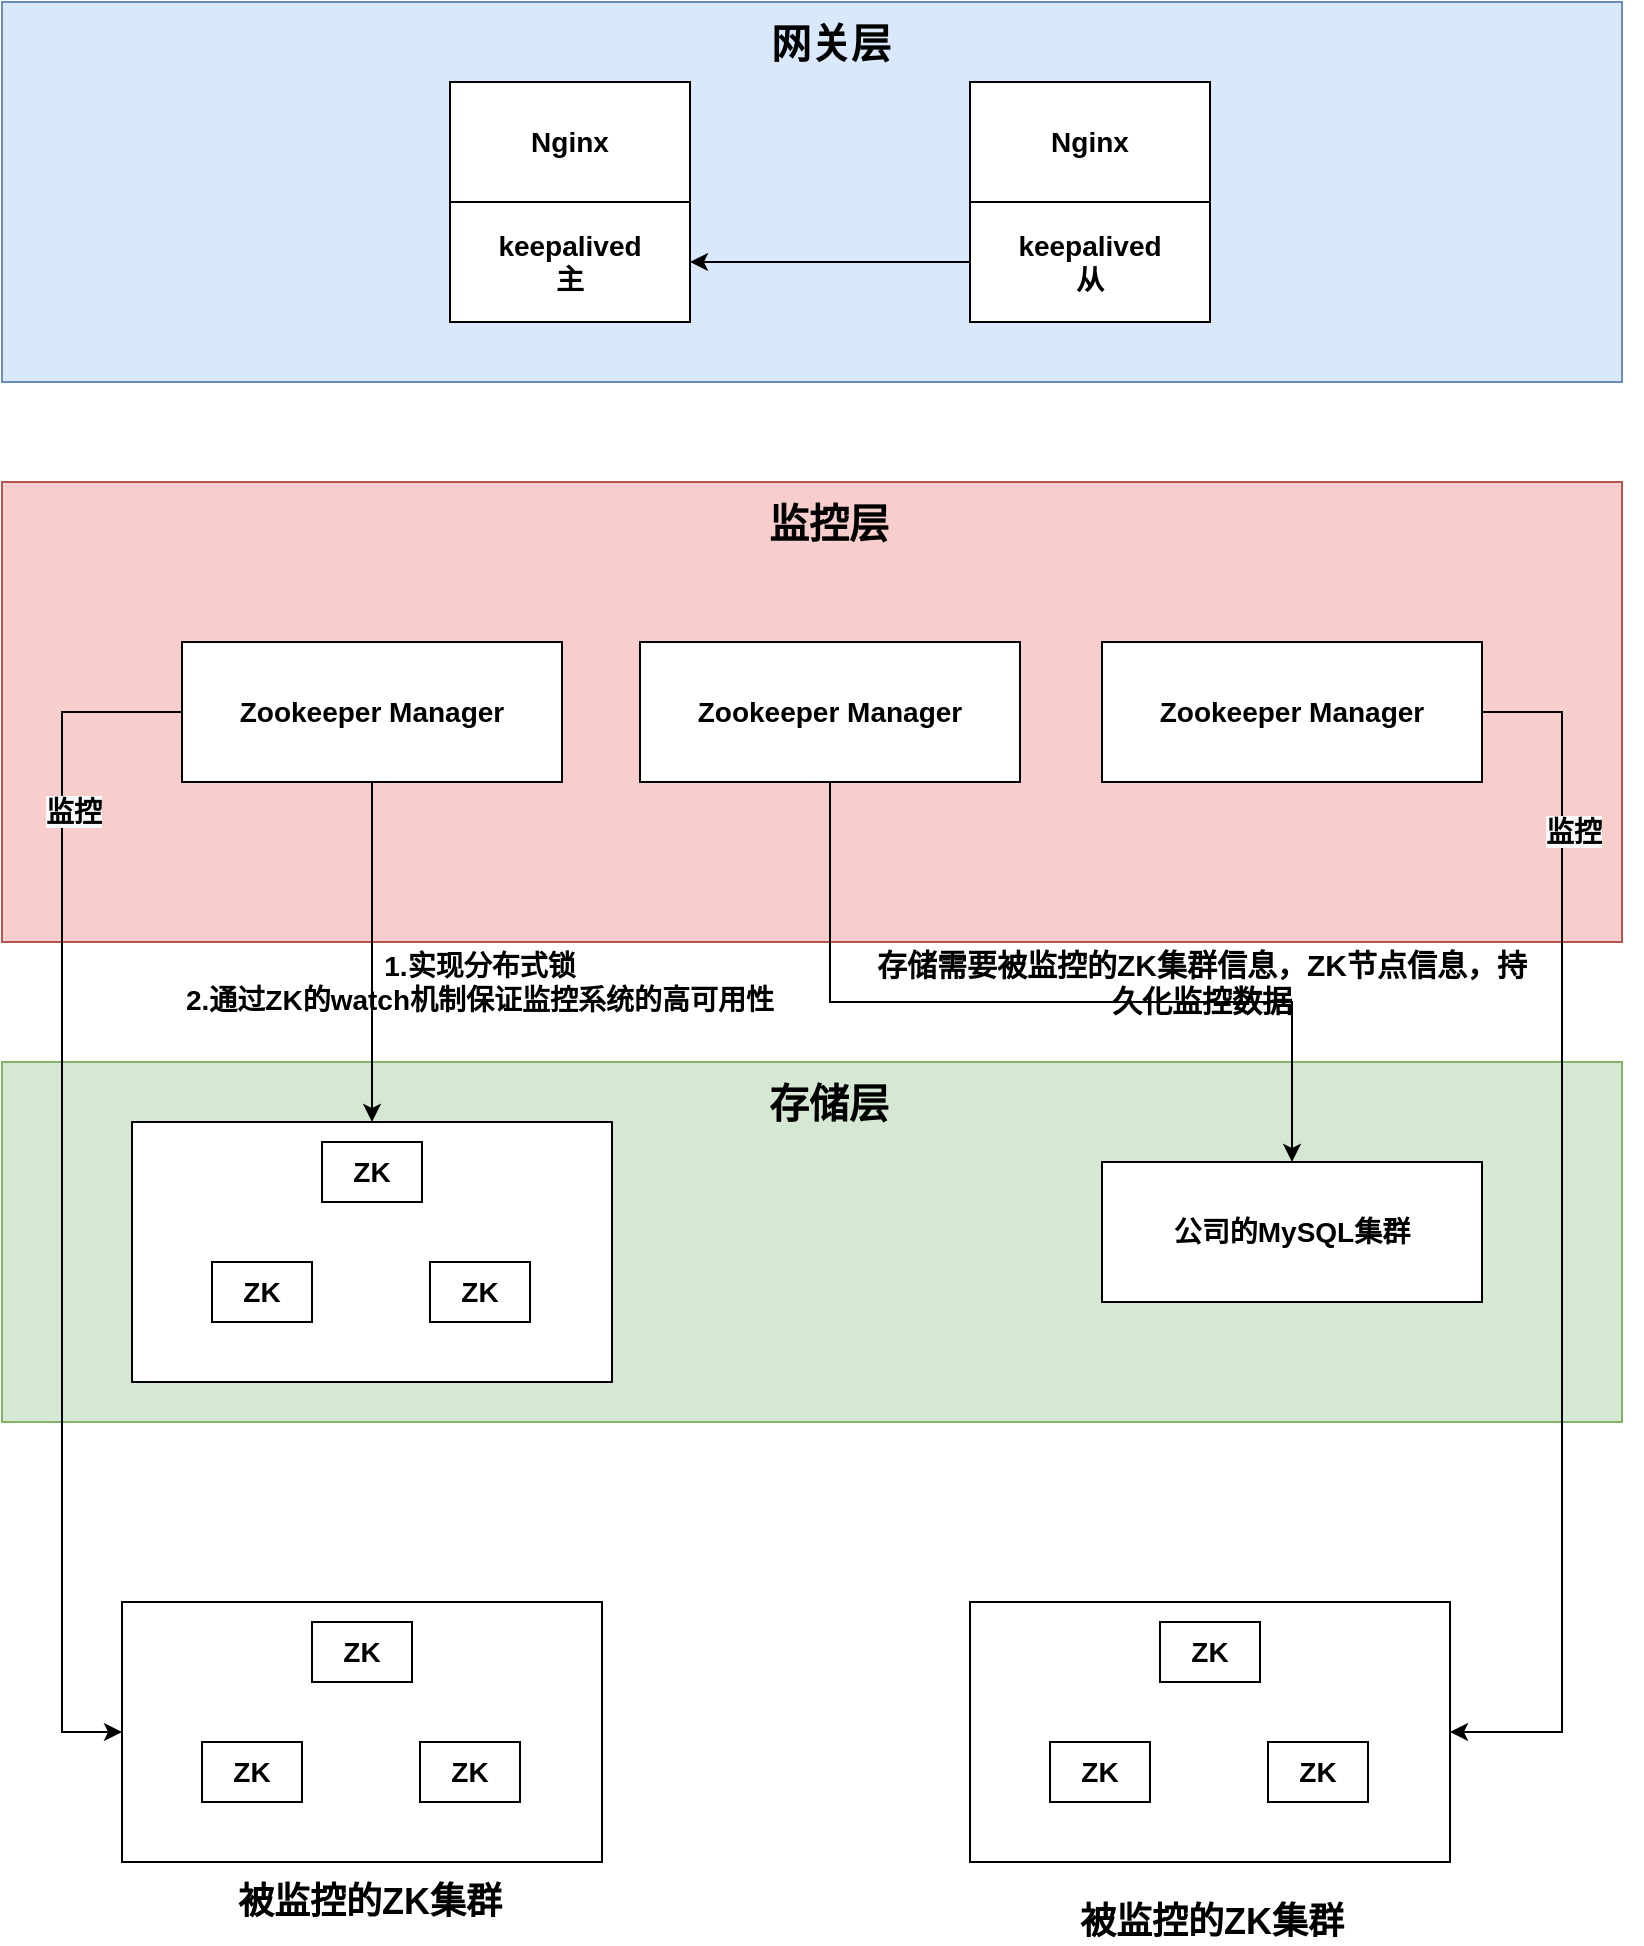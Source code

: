 <mxfile version="15.2.7" type="device"><diagram id="H405rLlYUGsjVMJhCb_4" name="第 1 页"><mxGraphModel dx="1463" dy="2015" grid="1" gridSize="10" guides="1" tooltips="1" connect="1" arrows="1" fold="1" page="1" pageScale="1" pageWidth="827" pageHeight="1169" math="0" shadow="0"><root><mxCell id="0"/><mxCell id="1" parent="0"/><mxCell id="DXlibpJ08yqNH-NLlQ1--15" value="" style="rounded=0;whiteSpace=wrap;html=1;fillColor=#dae8fc;strokeColor=#6c8ebf;" vertex="1" parent="1"><mxGeometry y="-30" width="810" height="190" as="geometry"/></mxCell><mxCell id="DXlibpJ08yqNH-NLlQ1--10" value="" style="rounded=0;whiteSpace=wrap;html=1;fillColor=#f8cecc;strokeColor=#b85450;" vertex="1" parent="1"><mxGeometry y="210" width="810" height="230" as="geometry"/></mxCell><mxCell id="DXlibpJ08yqNH-NLlQ1--1" value="&lt;b&gt;&lt;font style=&quot;font-size: 14px&quot;&gt;Nginx&lt;/font&gt;&lt;/b&gt;" style="rounded=0;whiteSpace=wrap;html=1;" vertex="1" parent="1"><mxGeometry x="224" y="10" width="120" height="60" as="geometry"/></mxCell><mxCell id="DXlibpJ08yqNH-NLlQ1--2" value="&lt;b&gt;&lt;font style=&quot;font-size: 14px&quot;&gt;Nginx&lt;/font&gt;&lt;/b&gt;" style="rounded=0;whiteSpace=wrap;html=1;" vertex="1" parent="1"><mxGeometry x="484" y="10" width="120" height="60" as="geometry"/></mxCell><mxCell id="DXlibpJ08yqNH-NLlQ1--3" value="&lt;b&gt;&lt;font style=&quot;font-size: 14px&quot;&gt;keepalived&lt;br&gt;主&lt;br&gt;&lt;/font&gt;&lt;/b&gt;" style="rounded=0;whiteSpace=wrap;html=1;" vertex="1" parent="1"><mxGeometry x="224" y="70" width="120" height="60" as="geometry"/></mxCell><mxCell id="DXlibpJ08yqNH-NLlQ1--5" style="edgeStyle=orthogonalEdgeStyle;rounded=0;orthogonalLoop=1;jettySize=auto;html=1;exitX=0;exitY=0.5;exitDx=0;exitDy=0;" edge="1" parent="1" source="DXlibpJ08yqNH-NLlQ1--4" target="DXlibpJ08yqNH-NLlQ1--3"><mxGeometry relative="1" as="geometry"/></mxCell><mxCell id="DXlibpJ08yqNH-NLlQ1--4" value="&lt;b&gt;&lt;font style=&quot;font-size: 14px&quot;&gt;keepalived&lt;br&gt;从&lt;br&gt;&lt;/font&gt;&lt;/b&gt;" style="rounded=0;whiteSpace=wrap;html=1;" vertex="1" parent="1"><mxGeometry x="484" y="70" width="120" height="60" as="geometry"/></mxCell><mxCell id="DXlibpJ08yqNH-NLlQ1--7" value="&lt;b&gt;&lt;font style=&quot;font-size: 14px&quot;&gt;Zookeeper Manager&lt;/font&gt;&lt;/b&gt;" style="rounded=0;whiteSpace=wrap;html=1;" vertex="1" parent="1"><mxGeometry x="90" y="290" width="190" height="70" as="geometry"/></mxCell><mxCell id="DXlibpJ08yqNH-NLlQ1--8" value="&lt;b&gt;&lt;font style=&quot;font-size: 14px&quot;&gt;Zookeeper Manager&lt;/font&gt;&lt;/b&gt;" style="rounded=0;whiteSpace=wrap;html=1;" vertex="1" parent="1"><mxGeometry x="319" y="290" width="190" height="70" as="geometry"/></mxCell><mxCell id="DXlibpJ08yqNH-NLlQ1--9" value="&lt;b&gt;&lt;font style=&quot;font-size: 14px&quot;&gt;Zookeeper Manager&lt;/font&gt;&lt;/b&gt;" style="rounded=0;whiteSpace=wrap;html=1;" vertex="1" parent="1"><mxGeometry x="550" y="290" width="190" height="70" as="geometry"/></mxCell><mxCell id="DXlibpJ08yqNH-NLlQ1--11" value="&lt;b&gt;&lt;font style=&quot;font-size: 20px&quot;&gt;监控层&lt;/font&gt;&lt;/b&gt;" style="text;html=1;strokeColor=none;fillColor=none;align=center;verticalAlign=middle;whiteSpace=wrap;rounded=0;" vertex="1" parent="1"><mxGeometry x="371" y="220" width="85" height="20" as="geometry"/></mxCell><mxCell id="DXlibpJ08yqNH-NLlQ1--16" value="&lt;span style=&quot;font-size: 20px&quot;&gt;&lt;b&gt;网关层&lt;/b&gt;&lt;/span&gt;" style="text;html=1;strokeColor=none;fillColor=none;align=center;verticalAlign=middle;whiteSpace=wrap;rounded=0;" vertex="1" parent="1"><mxGeometry x="371.5" y="-20" width="85" height="20" as="geometry"/></mxCell><mxCell id="DXlibpJ08yqNH-NLlQ1--17" value="" style="rounded=0;whiteSpace=wrap;html=1;fillColor=#d5e8d4;strokeColor=#82b366;" vertex="1" parent="1"><mxGeometry y="500" width="810" height="180" as="geometry"/></mxCell><mxCell id="DXlibpJ08yqNH-NLlQ1--18" value="&lt;span style=&quot;font-size: 20px&quot;&gt;&lt;b&gt;存储层&lt;/b&gt;&lt;/span&gt;" style="text;html=1;strokeColor=none;fillColor=none;align=center;verticalAlign=middle;whiteSpace=wrap;rounded=0;" vertex="1" parent="1"><mxGeometry x="371" y="510" width="85" height="20" as="geometry"/></mxCell><mxCell id="DXlibpJ08yqNH-NLlQ1--20" value="&lt;b&gt;&lt;font style=&quot;font-size: 14px&quot;&gt;公司的MySQL集群&lt;br&gt;&lt;/font&gt;&lt;/b&gt;" style="rounded=0;whiteSpace=wrap;html=1;" vertex="1" parent="1"><mxGeometry x="550" y="550" width="190" height="70" as="geometry"/></mxCell><mxCell id="DXlibpJ08yqNH-NLlQ1--21" style="edgeStyle=orthogonalEdgeStyle;rounded=0;orthogonalLoop=1;jettySize=auto;html=1;exitX=0.5;exitY=1;exitDx=0;exitDy=0;" edge="1" parent="1" source="DXlibpJ08yqNH-NLlQ1--8" target="DXlibpJ08yqNH-NLlQ1--20"><mxGeometry relative="1" as="geometry"><Array as="points"><mxPoint x="414" y="470"/><mxPoint x="645" y="470"/></Array></mxGeometry></mxCell><mxCell id="DXlibpJ08yqNH-NLlQ1--22" value="&lt;b&gt;&lt;font style=&quot;font-size: 15px&quot;&gt;存储需要被监控的ZK集群信息，ZK节点信息，持久化监控数据&lt;/font&gt;&lt;/b&gt;" style="text;html=1;strokeColor=none;fillColor=none;align=center;verticalAlign=middle;whiteSpace=wrap;rounded=0;" vertex="1" parent="1"><mxGeometry x="430" y="450" width="340" height="20" as="geometry"/></mxCell><mxCell id="DXlibpJ08yqNH-NLlQ1--23" value="" style="rounded=0;whiteSpace=wrap;html=1;" vertex="1" parent="1"><mxGeometry x="65" y="530" width="240" height="130" as="geometry"/></mxCell><mxCell id="DXlibpJ08yqNH-NLlQ1--24" value="&lt;b&gt;&lt;font style=&quot;font-size: 14px&quot;&gt;ZK&lt;br&gt;&lt;/font&gt;&lt;/b&gt;" style="rounded=0;whiteSpace=wrap;html=1;" vertex="1" parent="1"><mxGeometry x="160" y="540" width="50" height="30" as="geometry"/></mxCell><mxCell id="DXlibpJ08yqNH-NLlQ1--25" value="&lt;b&gt;&lt;font style=&quot;font-size: 14px&quot;&gt;ZK&lt;br&gt;&lt;/font&gt;&lt;/b&gt;" style="rounded=0;whiteSpace=wrap;html=1;" vertex="1" parent="1"><mxGeometry x="105" y="600" width="50" height="30" as="geometry"/></mxCell><mxCell id="DXlibpJ08yqNH-NLlQ1--26" value="&lt;b&gt;&lt;font style=&quot;font-size: 14px&quot;&gt;ZK&lt;br&gt;&lt;/font&gt;&lt;/b&gt;" style="rounded=0;whiteSpace=wrap;html=1;" vertex="1" parent="1"><mxGeometry x="214" y="600" width="50" height="30" as="geometry"/></mxCell><mxCell id="DXlibpJ08yqNH-NLlQ1--27" style="edgeStyle=orthogonalEdgeStyle;rounded=0;orthogonalLoop=1;jettySize=auto;html=1;exitX=0.5;exitY=1;exitDx=0;exitDy=0;entryX=0.5;entryY=0;entryDx=0;entryDy=0;" edge="1" parent="1" source="DXlibpJ08yqNH-NLlQ1--7" target="DXlibpJ08yqNH-NLlQ1--23"><mxGeometry relative="1" as="geometry"/></mxCell><mxCell id="DXlibpJ08yqNH-NLlQ1--28" value="&lt;b style=&quot;font-size: 14px&quot;&gt;1.实现分布式锁&lt;br&gt;2.通过ZK的watch机制保证监控系统的高可用性&lt;/b&gt;" style="text;html=1;strokeColor=none;fillColor=none;align=center;verticalAlign=middle;whiteSpace=wrap;rounded=0;" vertex="1" parent="1"><mxGeometry x="84" y="450" width="310" height="20" as="geometry"/></mxCell><mxCell id="DXlibpJ08yqNH-NLlQ1--29" value="" style="rounded=0;whiteSpace=wrap;html=1;" vertex="1" parent="1"><mxGeometry x="60" y="770" width="240" height="130" as="geometry"/></mxCell><mxCell id="DXlibpJ08yqNH-NLlQ1--30" value="&lt;b&gt;&lt;font style=&quot;font-size: 14px&quot;&gt;ZK&lt;br&gt;&lt;/font&gt;&lt;/b&gt;" style="rounded=0;whiteSpace=wrap;html=1;" vertex="1" parent="1"><mxGeometry x="155" y="780" width="50" height="30" as="geometry"/></mxCell><mxCell id="DXlibpJ08yqNH-NLlQ1--31" value="&lt;b&gt;&lt;font style=&quot;font-size: 14px&quot;&gt;ZK&lt;br&gt;&lt;/font&gt;&lt;/b&gt;" style="rounded=0;whiteSpace=wrap;html=1;" vertex="1" parent="1"><mxGeometry x="100" y="840" width="50" height="30" as="geometry"/></mxCell><mxCell id="DXlibpJ08yqNH-NLlQ1--32" value="&lt;b&gt;&lt;font style=&quot;font-size: 14px&quot;&gt;ZK&lt;br&gt;&lt;/font&gt;&lt;/b&gt;" style="rounded=0;whiteSpace=wrap;html=1;" vertex="1" parent="1"><mxGeometry x="209" y="840" width="50" height="30" as="geometry"/></mxCell><mxCell id="DXlibpJ08yqNH-NLlQ1--33" value="" style="rounded=0;whiteSpace=wrap;html=1;" vertex="1" parent="1"><mxGeometry x="484" y="770" width="240" height="130" as="geometry"/></mxCell><mxCell id="DXlibpJ08yqNH-NLlQ1--34" value="&lt;b&gt;&lt;font style=&quot;font-size: 14px&quot;&gt;ZK&lt;br&gt;&lt;/font&gt;&lt;/b&gt;" style="rounded=0;whiteSpace=wrap;html=1;" vertex="1" parent="1"><mxGeometry x="579" y="780" width="50" height="30" as="geometry"/></mxCell><mxCell id="DXlibpJ08yqNH-NLlQ1--35" value="&lt;b&gt;&lt;font style=&quot;font-size: 14px&quot;&gt;ZK&lt;br&gt;&lt;/font&gt;&lt;/b&gt;" style="rounded=0;whiteSpace=wrap;html=1;" vertex="1" parent="1"><mxGeometry x="524" y="840" width="50" height="30" as="geometry"/></mxCell><mxCell id="DXlibpJ08yqNH-NLlQ1--36" value="&lt;b&gt;&lt;font style=&quot;font-size: 14px&quot;&gt;ZK&lt;br&gt;&lt;/font&gt;&lt;/b&gt;" style="rounded=0;whiteSpace=wrap;html=1;" vertex="1" parent="1"><mxGeometry x="633" y="840" width="50" height="30" as="geometry"/></mxCell><mxCell id="DXlibpJ08yqNH-NLlQ1--37" value="&lt;b&gt;&lt;font style=&quot;font-size: 18px&quot;&gt;被监控的ZK集群&lt;/font&gt;&lt;/b&gt;" style="text;html=1;strokeColor=none;fillColor=none;align=center;verticalAlign=middle;whiteSpace=wrap;rounded=0;" vertex="1" parent="1"><mxGeometry x="105" y="910" width="157.5" height="20" as="geometry"/></mxCell><mxCell id="DXlibpJ08yqNH-NLlQ1--38" value="&lt;b&gt;&lt;font style=&quot;font-size: 18px&quot;&gt;被监控的ZK集群&lt;/font&gt;&lt;/b&gt;" style="text;html=1;strokeColor=none;fillColor=none;align=center;verticalAlign=middle;whiteSpace=wrap;rounded=0;" vertex="1" parent="1"><mxGeometry x="525.5" y="920" width="157.5" height="20" as="geometry"/></mxCell><mxCell id="DXlibpJ08yqNH-NLlQ1--39" style="edgeStyle=orthogonalEdgeStyle;rounded=0;orthogonalLoop=1;jettySize=auto;html=1;exitX=0;exitY=0.5;exitDx=0;exitDy=0;entryX=0;entryY=0.5;entryDx=0;entryDy=0;" edge="1" parent="1" source="DXlibpJ08yqNH-NLlQ1--7" target="DXlibpJ08yqNH-NLlQ1--29"><mxGeometry relative="1" as="geometry"><Array as="points"><mxPoint x="30" y="325"/><mxPoint x="30" y="835"/></Array></mxGeometry></mxCell><mxCell id="DXlibpJ08yqNH-NLlQ1--40" style="edgeStyle=orthogonalEdgeStyle;rounded=0;orthogonalLoop=1;jettySize=auto;html=1;exitX=1;exitY=0.5;exitDx=0;exitDy=0;entryX=1;entryY=0.5;entryDx=0;entryDy=0;" edge="1" parent="1" source="DXlibpJ08yqNH-NLlQ1--9" target="DXlibpJ08yqNH-NLlQ1--33"><mxGeometry relative="1" as="geometry"><Array as="points"><mxPoint x="780" y="325"/><mxPoint x="780" y="835"/></Array></mxGeometry></mxCell><mxCell id="DXlibpJ08yqNH-NLlQ1--41" value="&lt;b style=&quot;color: rgb(0 , 0 , 0) ; font-family: &amp;#34;helvetica&amp;#34; ; font-style: normal ; letter-spacing: normal ; text-align: center ; text-indent: 0px ; text-transform: none ; word-spacing: 0px ; background-color: rgb(248 , 249 , 250) ; font-size: 14px&quot;&gt;监控&lt;br&gt;&lt;/b&gt;" style="text;whiteSpace=wrap;html=1;" vertex="1" parent="1"><mxGeometry x="20" y="360" width="50" height="20" as="geometry"/></mxCell><mxCell id="DXlibpJ08yqNH-NLlQ1--42" value="&lt;b style=&quot;color: rgb(0 , 0 , 0) ; font-family: &amp;#34;helvetica&amp;#34; ; font-style: normal ; letter-spacing: normal ; text-align: center ; text-indent: 0px ; text-transform: none ; word-spacing: 0px ; background-color: rgb(248 , 249 , 250) ; font-size: 14px&quot;&gt;监控&lt;br&gt;&lt;/b&gt;" style="text;whiteSpace=wrap;html=1;" vertex="1" parent="1"><mxGeometry x="770" y="370" width="50" height="20" as="geometry"/></mxCell></root></mxGraphModel></diagram></mxfile>
